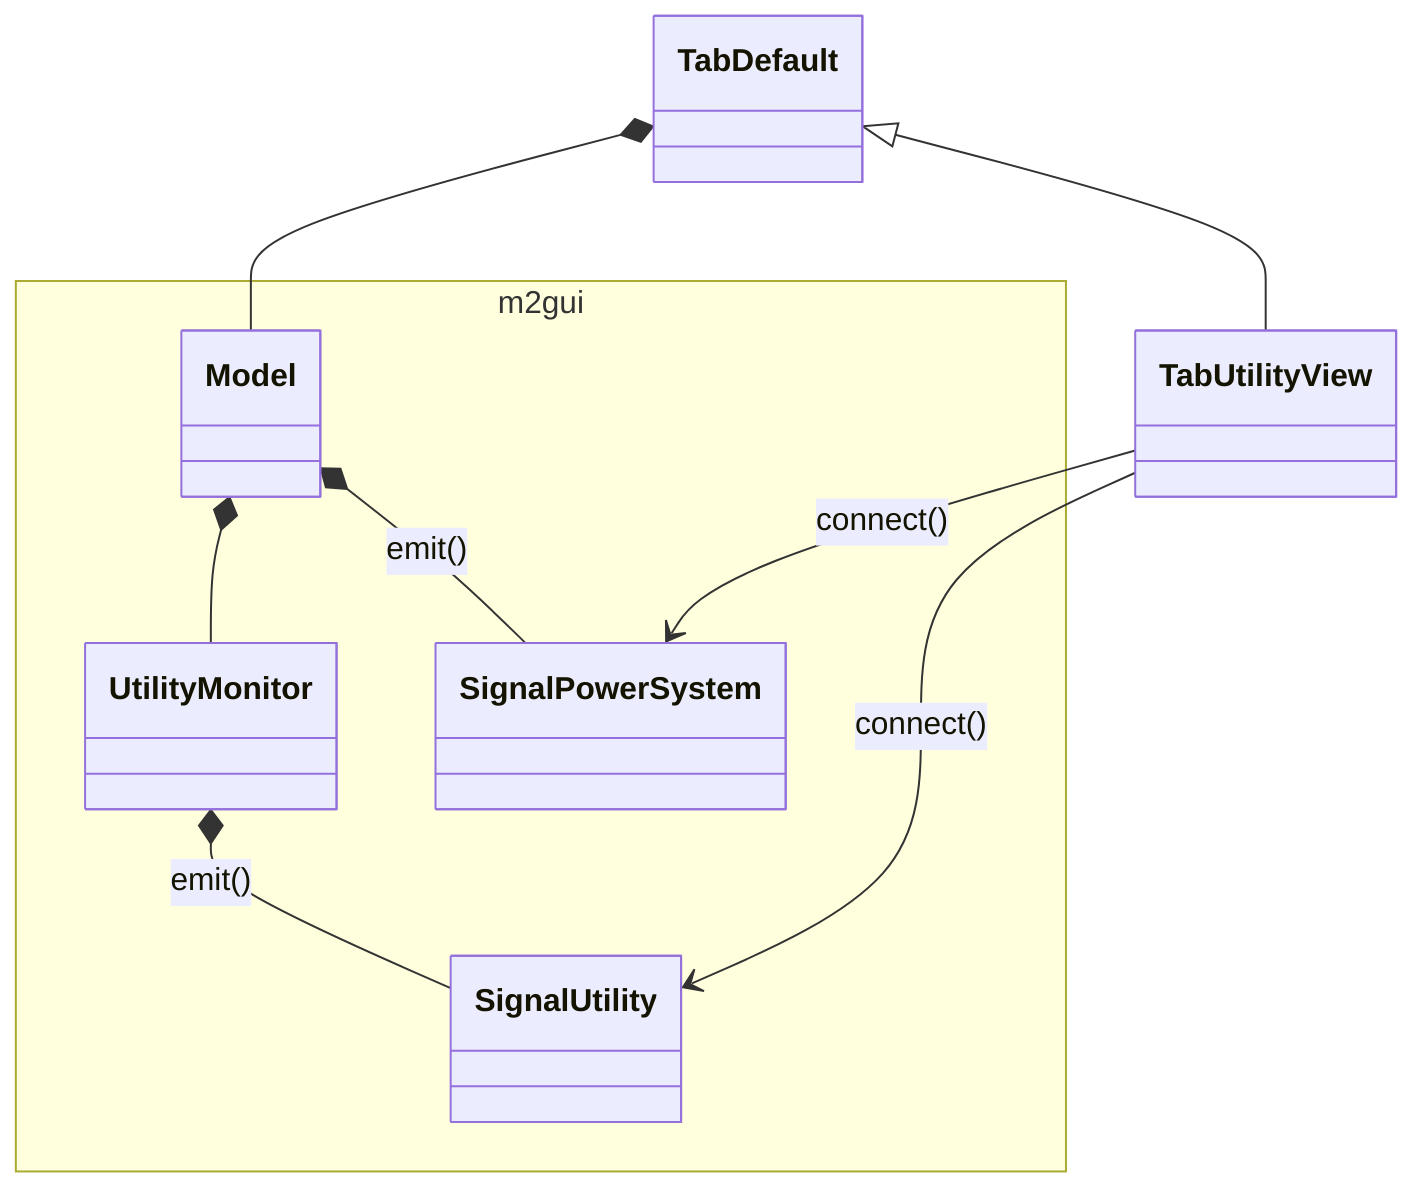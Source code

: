 classDiagram
namespace m2gui {
  class Model
  class UtilityMonitor
  class SignalPowerSystem
  class SignalUtility
}

Model *-- SignalPowerSystem : emit()
Model *-- UtilityMonitor

UtilityMonitor *-- SignalUtility : emit()

TabDefault *-- Model
TabDefault <|-- TabUtilityView

TabUtilityView --> SignalPowerSystem : connect()
TabUtilityView --> SignalUtility : connect()